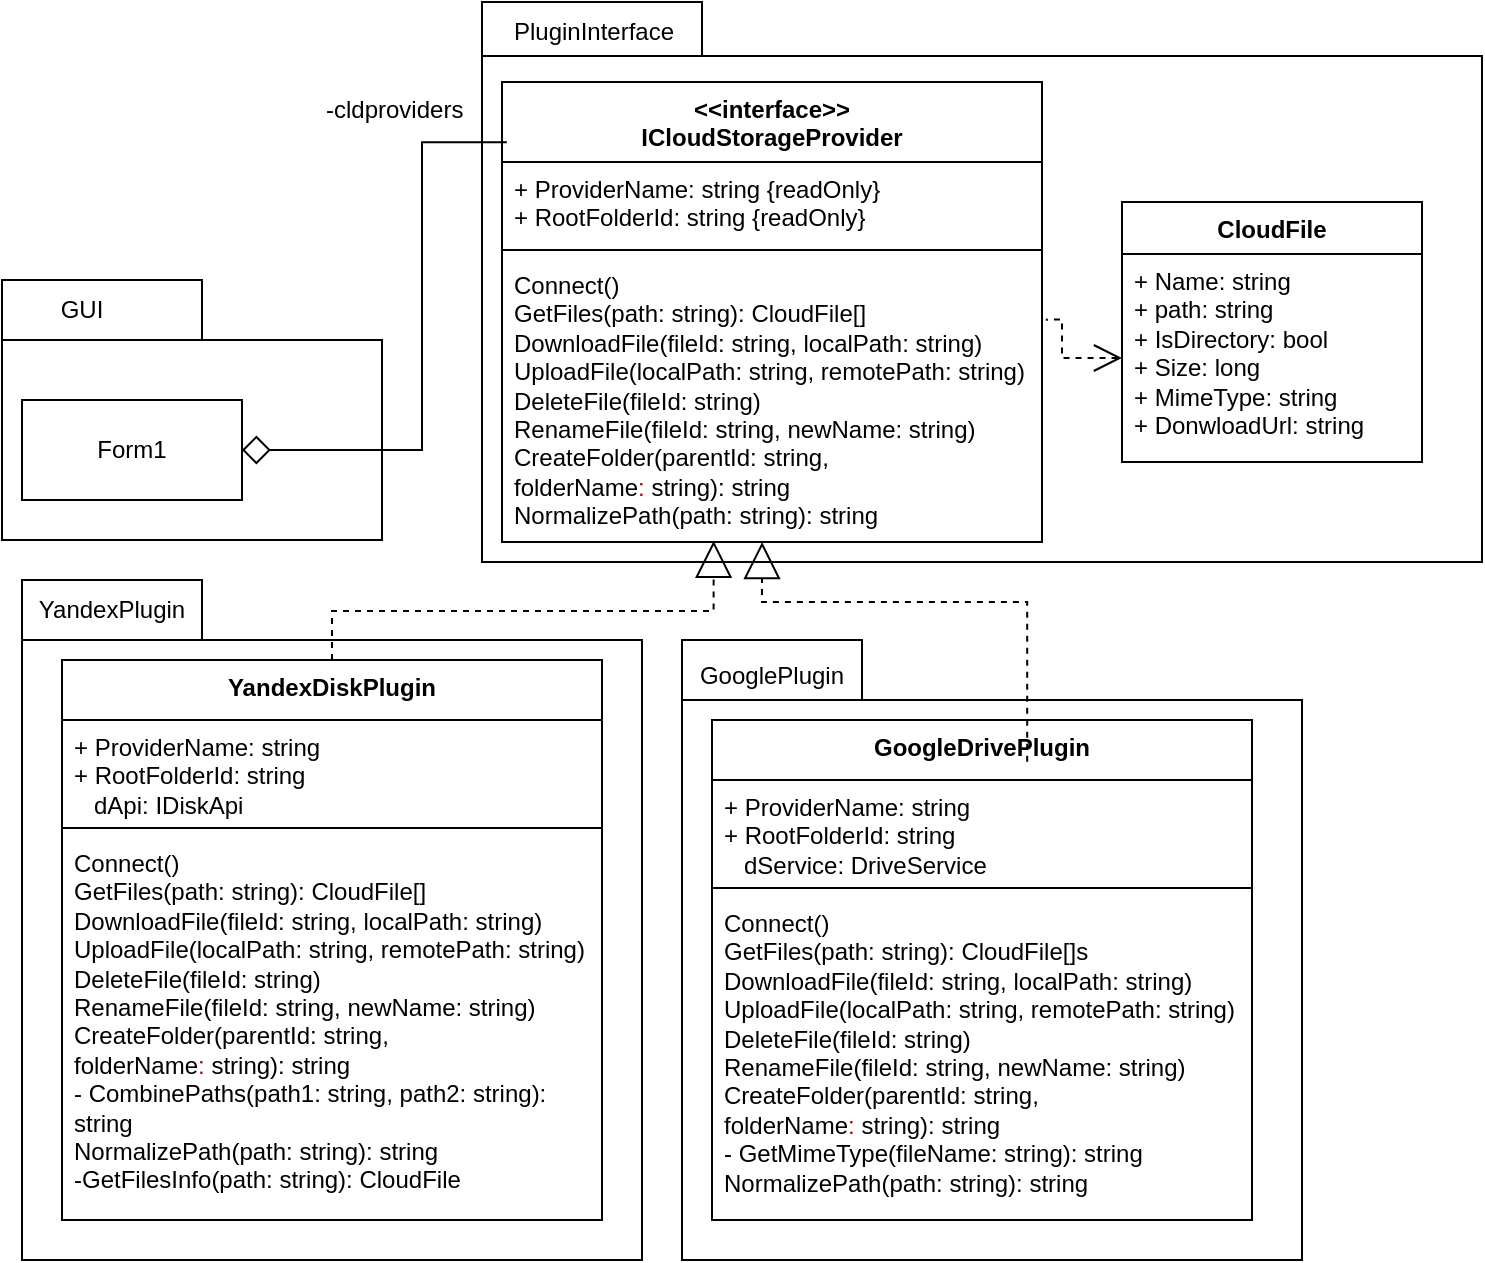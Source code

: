 <mxfile version="26.2.13">
  <diagram name="Page-1" id="b5b7bab2-c9e2-2cf4-8b2a-24fd1a2a6d21">
    <mxGraphModel dx="1667" dy="632" grid="0" gridSize="10" guides="1" tooltips="1" connect="1" arrows="1" fold="1" page="1" pageScale="1" pageWidth="827" pageHeight="1169" background="none" math="0" shadow="0">
      <root>
        <mxCell id="0" />
        <mxCell id="1" parent="0" />
        <mxCell id="MlvuX3eNkof-qoZ4F7d_-1" value="&lt;div&gt;&lt;br&gt;&lt;/div&gt;&lt;div&gt;&lt;br&gt;&lt;/div&gt;" style="shape=folder;fontStyle=1;spacingTop=10;tabWidth=100;tabHeight=30;tabPosition=left;html=1;whiteSpace=wrap;" vertex="1" parent="1">
          <mxGeometry x="31" y="599" width="190" height="130" as="geometry" />
        </mxCell>
        <mxCell id="MlvuX3eNkof-qoZ4F7d_-2" value="Form1" style="html=1;whiteSpace=wrap;" vertex="1" parent="1">
          <mxGeometry x="41" y="659" width="110" height="50" as="geometry" />
        </mxCell>
        <mxCell id="MlvuX3eNkof-qoZ4F7d_-4" value="&lt;div&gt;&lt;br&gt;&lt;/div&gt;&lt;div&gt;&lt;br&gt;&lt;/div&gt;" style="shape=folder;fontStyle=1;spacingTop=10;tabWidth=110;tabHeight=27;tabPosition=left;html=1;whiteSpace=wrap;" vertex="1" parent="1">
          <mxGeometry x="271" y="460" width="500" height="280" as="geometry" />
        </mxCell>
        <mxCell id="MlvuX3eNkof-qoZ4F7d_-5" value="&amp;lt;&amp;lt;interface&amp;gt;&amp;gt;&lt;div&gt;ICloudStorageProvider&lt;/div&gt;" style="swimlane;fontStyle=1;align=center;verticalAlign=top;childLayout=stackLayout;horizontal=1;startSize=40;horizontalStack=0;resizeParent=1;resizeParentMax=0;resizeLast=0;collapsible=1;marginBottom=0;whiteSpace=wrap;html=1;" vertex="1" parent="1">
          <mxGeometry x="281" y="500" width="270" height="230" as="geometry" />
        </mxCell>
        <mxCell id="MlvuX3eNkof-qoZ4F7d_-6" value="+ ProviderName: string {readOnly}&lt;div&gt;+ RootFolderId: string {readOnly}&lt;/div&gt;" style="text;strokeColor=none;fillColor=none;align=left;verticalAlign=top;spacingLeft=4;spacingRight=4;overflow=hidden;rotatable=0;points=[[0,0.5],[1,0.5]];portConstraint=eastwest;whiteSpace=wrap;html=1;" vertex="1" parent="MlvuX3eNkof-qoZ4F7d_-5">
          <mxGeometry y="40" width="270" height="40" as="geometry" />
        </mxCell>
        <mxCell id="MlvuX3eNkof-qoZ4F7d_-7" value="" style="line;strokeWidth=1;fillColor=none;align=left;verticalAlign=middle;spacingTop=-1;spacingLeft=3;spacingRight=3;rotatable=0;labelPosition=right;points=[];portConstraint=eastwest;strokeColor=inherit;" vertex="1" parent="MlvuX3eNkof-qoZ4F7d_-5">
          <mxGeometry y="80" width="270" height="8" as="geometry" />
        </mxCell>
        <mxCell id="MlvuX3eNkof-qoZ4F7d_-8" value="Connect()&lt;div&gt;GetFiles(path: string): CloudFile[]&lt;/div&gt;&lt;div&gt;DownloadFile(fileId: string,&amp;nbsp;localPath:&lt;font&gt;&amp;nbsp;&lt;/font&gt;string)&lt;/div&gt;&lt;div&gt;UploadFile(localPath: string,&amp;nbsp;remotePath:&lt;font&gt;&amp;nbsp;&lt;/font&gt;string)&lt;/div&gt;&lt;div&gt;DeleteFile(fileId: string)&lt;/div&gt;&lt;div&gt;&lt;div&gt;RenameFile(fileId: string,&amp;nbsp;newName:&lt;font color=&quot;rgba(0, 0, 0, 0)&quot;&gt;&amp;nbsp;&lt;/font&gt;string&lt;span style=&quot;background-color: transparent; color: light-dark(rgb(0, 0, 0), rgb(255, 255, 255));&quot;&gt;)&lt;/span&gt;&lt;/div&gt;&lt;div&gt;CreateFolder(parentId: string, folderName&lt;font color=&quot;#ba0000&quot;&gt;:&amp;nbsp;&lt;/font&gt;string): string&lt;/div&gt;&lt;div&gt;NormalizePath(path: string): string&lt;/div&gt;&lt;/div&gt;" style="text;strokeColor=none;fillColor=none;align=left;verticalAlign=top;spacingLeft=4;spacingRight=4;overflow=hidden;rotatable=0;points=[[0,0.5],[1,0.5]];portConstraint=eastwest;whiteSpace=wrap;html=1;" vertex="1" parent="MlvuX3eNkof-qoZ4F7d_-5">
          <mxGeometry y="88" width="270" height="142" as="geometry" />
        </mxCell>
        <mxCell id="MlvuX3eNkof-qoZ4F7d_-9" value="" style="shape=folder;fontStyle=1;spacingTop=10;tabWidth=90;tabHeight=30;tabPosition=left;html=1;whiteSpace=wrap;" vertex="1" parent="1">
          <mxGeometry x="41" y="749" width="310" height="340" as="geometry" />
        </mxCell>
        <mxCell id="MlvuX3eNkof-qoZ4F7d_-14" value="GUI" style="text;html=1;align=center;verticalAlign=middle;whiteSpace=wrap;rounded=0;" vertex="1" parent="1">
          <mxGeometry x="41" y="599" width="60" height="30" as="geometry" />
        </mxCell>
        <mxCell id="MlvuX3eNkof-qoZ4F7d_-15" value="PluginInterface" style="text;html=1;align=center;verticalAlign=middle;whiteSpace=wrap;rounded=0;" vertex="1" parent="1">
          <mxGeometry x="297" y="460" width="60" height="30" as="geometry" />
        </mxCell>
        <mxCell id="MlvuX3eNkof-qoZ4F7d_-16" value="YandexPlugin" style="text;html=1;align=center;verticalAlign=middle;whiteSpace=wrap;rounded=0;" vertex="1" parent="1">
          <mxGeometry x="56" y="749" width="60" height="30" as="geometry" />
        </mxCell>
        <mxCell id="MlvuX3eNkof-qoZ4F7d_-17" value="" style="shape=folder;fontStyle=1;spacingTop=10;tabWidth=90;tabHeight=30;tabPosition=left;html=1;whiteSpace=wrap;" vertex="1" parent="1">
          <mxGeometry x="371" y="779" width="310" height="310" as="geometry" />
        </mxCell>
        <mxCell id="MlvuX3eNkof-qoZ4F7d_-18" value="GooglePlugin&lt;div&gt;&lt;br&gt;&lt;/div&gt;" style="text;html=1;align=center;verticalAlign=middle;whiteSpace=wrap;rounded=0;" vertex="1" parent="1">
          <mxGeometry x="386" y="789" width="60" height="30" as="geometry" />
        </mxCell>
        <mxCell id="MlvuX3eNkof-qoZ4F7d_-19" style="edgeStyle=orthogonalEdgeStyle;rounded=0;orthogonalLoop=1;jettySize=auto;html=1;exitX=0.5;exitY=1;exitDx=0;exitDy=0;exitPerimeter=0;" edge="1" parent="1" source="MlvuX3eNkof-qoZ4F7d_-1" target="MlvuX3eNkof-qoZ4F7d_-1">
          <mxGeometry relative="1" as="geometry" />
        </mxCell>
        <mxCell id="MlvuX3eNkof-qoZ4F7d_-20" value="CloudFile" style="swimlane;fontStyle=1;align=center;verticalAlign=top;childLayout=stackLayout;horizontal=1;startSize=26;horizontalStack=0;resizeParent=1;resizeParentMax=0;resizeLast=0;collapsible=1;marginBottom=0;whiteSpace=wrap;html=1;" vertex="1" parent="1">
          <mxGeometry x="591" y="560" width="150" height="130" as="geometry" />
        </mxCell>
        <mxCell id="MlvuX3eNkof-qoZ4F7d_-21" value="+ Name: string&lt;div&gt;+ path:&amp;nbsp;&lt;span style=&quot;background-color: transparent; color: light-dark(rgb(0, 0, 0), rgb(255, 255, 255));&quot;&gt;string&lt;/span&gt;&lt;/div&gt;&lt;div&gt;+ IsDirectory: bool&lt;/div&gt;&lt;div&gt;+ Size: long&lt;/div&gt;&lt;div&gt;+ MimeType: string&lt;/div&gt;&lt;div&gt;+ DonwloadUrl: string&lt;/div&gt;&lt;div&gt;&lt;br&gt;&lt;/div&gt;" style="text;strokeColor=none;fillColor=none;align=left;verticalAlign=top;spacingLeft=4;spacingRight=4;overflow=hidden;rotatable=0;points=[[0,0.5],[1,0.5]];portConstraint=eastwest;whiteSpace=wrap;html=1;" vertex="1" parent="MlvuX3eNkof-qoZ4F7d_-20">
          <mxGeometry y="26" width="150" height="104" as="geometry" />
        </mxCell>
        <mxCell id="MlvuX3eNkof-qoZ4F7d_-24" value="GoogleDrivePlugin" style="swimlane;fontStyle=1;align=center;verticalAlign=top;childLayout=stackLayout;horizontal=1;startSize=30;horizontalStack=0;resizeParent=1;resizeParentMax=0;resizeLast=0;collapsible=1;marginBottom=0;whiteSpace=wrap;html=1;" vertex="1" parent="1">
          <mxGeometry x="386" y="819" width="270" height="250" as="geometry" />
        </mxCell>
        <mxCell id="MlvuX3eNkof-qoZ4F7d_-25" value="+ ProviderName: string&lt;div&gt;+ RootFolderId: string&lt;/div&gt;&lt;div&gt;&amp;nbsp; &amp;nbsp;dService:&amp;nbsp;DriveService&lt;/div&gt;&lt;div&gt;&lt;br&gt;&lt;/div&gt;" style="text;strokeColor=none;fillColor=none;align=left;verticalAlign=top;spacingLeft=4;spacingRight=4;overflow=hidden;rotatable=0;points=[[0,0.5],[1,0.5]];portConstraint=eastwest;whiteSpace=wrap;html=1;" vertex="1" parent="MlvuX3eNkof-qoZ4F7d_-24">
          <mxGeometry y="30" width="270" height="50" as="geometry" />
        </mxCell>
        <mxCell id="MlvuX3eNkof-qoZ4F7d_-26" value="" style="line;strokeWidth=1;fillColor=none;align=left;verticalAlign=middle;spacingTop=-1;spacingLeft=3;spacingRight=3;rotatable=0;labelPosition=right;points=[];portConstraint=eastwest;strokeColor=inherit;" vertex="1" parent="MlvuX3eNkof-qoZ4F7d_-24">
          <mxGeometry y="80" width="270" height="8" as="geometry" />
        </mxCell>
        <mxCell id="MlvuX3eNkof-qoZ4F7d_-27" value="Connect()&lt;div&gt;GetFiles(path: string): CloudFile[]s&lt;/div&gt;&lt;div&gt;DownloadFile(fileId: string,&amp;nbsp;localPath:&lt;font&gt;&amp;nbsp;&lt;/font&gt;string)&lt;/div&gt;&lt;div&gt;UploadFile(localPath: string,&amp;nbsp;remotePath:&lt;font&gt;&amp;nbsp;&lt;/font&gt;string)&lt;/div&gt;&lt;div&gt;DeleteFile(fileId: string)&lt;/div&gt;&lt;div&gt;&lt;div&gt;RenameFile(fileId: string,&amp;nbsp;newName:&lt;font color=&quot;rgba(0, 0, 0, 0)&quot;&gt;&amp;nbsp;&lt;/font&gt;string&lt;span style=&quot;background-color: transparent; color: light-dark(rgb(0, 0, 0), rgb(255, 255, 255));&quot;&gt;)&lt;/span&gt;&lt;/div&gt;&lt;div&gt;CreateFolder(parentId: string, folderName&lt;font color=&quot;#ba0000&quot;&gt;:&amp;nbsp;&lt;/font&gt;string): string&lt;/div&gt;&lt;div&gt;- GetMimeType&lt;span style=&quot;background-color: transparent; color: light-dark(rgb(0, 0, 0), rgb(255, 255, 255));&quot;&gt;(fileName: string): string&lt;/span&gt;&lt;/div&gt;&lt;div&gt;NormalizePath(path: string): string&lt;/div&gt;&lt;/div&gt;" style="text;strokeColor=none;fillColor=none;align=left;verticalAlign=top;spacingLeft=4;spacingRight=4;overflow=hidden;rotatable=0;points=[[0,0.5],[1,0.5]];portConstraint=eastwest;whiteSpace=wrap;html=1;" vertex="1" parent="MlvuX3eNkof-qoZ4F7d_-24">
          <mxGeometry y="88" width="270" height="162" as="geometry" />
        </mxCell>
        <mxCell id="MlvuX3eNkof-qoZ4F7d_-28" value="YandexDiskPlugin" style="swimlane;fontStyle=1;align=center;verticalAlign=top;childLayout=stackLayout;horizontal=1;startSize=30;horizontalStack=0;resizeParent=1;resizeParentMax=0;resizeLast=0;collapsible=1;marginBottom=0;whiteSpace=wrap;html=1;" vertex="1" parent="1">
          <mxGeometry x="61" y="789" width="270" height="280" as="geometry" />
        </mxCell>
        <mxCell id="MlvuX3eNkof-qoZ4F7d_-29" value="+ ProviderName: string&lt;div&gt;+ RootFolderId: string&lt;/div&gt;&lt;div&gt;&amp;nbsp; &amp;nbsp;dApi:&amp;nbsp;IDiskApi&lt;/div&gt;&lt;div&gt;&lt;br&gt;&lt;/div&gt;" style="text;strokeColor=none;fillColor=none;align=left;verticalAlign=top;spacingLeft=4;spacingRight=4;overflow=hidden;rotatable=0;points=[[0,0.5],[1,0.5]];portConstraint=eastwest;whiteSpace=wrap;html=1;" vertex="1" parent="MlvuX3eNkof-qoZ4F7d_-28">
          <mxGeometry y="30" width="270" height="50" as="geometry" />
        </mxCell>
        <mxCell id="MlvuX3eNkof-qoZ4F7d_-30" value="" style="line;strokeWidth=1;fillColor=none;align=left;verticalAlign=middle;spacingTop=-1;spacingLeft=3;spacingRight=3;rotatable=0;labelPosition=right;points=[];portConstraint=eastwest;strokeColor=inherit;" vertex="1" parent="MlvuX3eNkof-qoZ4F7d_-28">
          <mxGeometry y="80" width="270" height="8" as="geometry" />
        </mxCell>
        <mxCell id="MlvuX3eNkof-qoZ4F7d_-31" value="Connect()&lt;div&gt;GetFiles(path: string): CloudFile[]&lt;/div&gt;&lt;div&gt;DownloadFile(fileId: string,&amp;nbsp;localPath:&lt;font&gt;&amp;nbsp;&lt;/font&gt;string)&lt;/div&gt;&lt;div&gt;UploadFile(localPath: string,&amp;nbsp;remotePath:&lt;font&gt;&amp;nbsp;&lt;/font&gt;string)&lt;/div&gt;&lt;div&gt;DeleteFile(fileId: string)&lt;/div&gt;&lt;div&gt;&lt;div&gt;RenameFile(fileId: string,&amp;nbsp;newName:&lt;font color=&quot;rgba(0, 0, 0, 0)&quot;&gt;&amp;nbsp;&lt;/font&gt;string&lt;span style=&quot;background-color: transparent; color: light-dark(rgb(0, 0, 0), rgb(255, 255, 255));&quot;&gt;)&lt;/span&gt;&lt;/div&gt;&lt;div&gt;CreateFolder(parentId: string, folderName&lt;font color=&quot;#ba0000&quot;&gt;:&amp;nbsp;&lt;/font&gt;string): string&lt;/div&gt;&lt;div&gt;- CombinePaths&lt;span style=&quot;background-color: transparent; color: light-dark(rgb(0, 0, 0), rgb(255, 255, 255));&quot;&gt;(path1: string,&amp;nbsp;&lt;/span&gt;&lt;span style=&quot;background-color: transparent; color: light-dark(rgb(0, 0, 0), rgb(255, 255, 255));&quot;&gt;path2: string&lt;/span&gt;&lt;span style=&quot;background-color: transparent; color: light-dark(rgb(0, 0, 0), rgb(255, 255, 255));&quot;&gt;): string&lt;/span&gt;&lt;/div&gt;&lt;div&gt;NormalizePath(path: string): string&lt;/div&gt;&lt;/div&gt;&lt;div&gt;-GetFilesInfo(path: string): CloudFile&lt;/div&gt;" style="text;strokeColor=none;fillColor=none;align=left;verticalAlign=top;spacingLeft=4;spacingRight=4;overflow=hidden;rotatable=0;points=[[0,0.5],[1,0.5]];portConstraint=eastwest;whiteSpace=wrap;html=1;" vertex="1" parent="MlvuX3eNkof-qoZ4F7d_-28">
          <mxGeometry y="88" width="270" height="192" as="geometry" />
        </mxCell>
        <mxCell id="MlvuX3eNkof-qoZ4F7d_-34" style="edgeStyle=orthogonalEdgeStyle;rounded=0;orthogonalLoop=1;jettySize=auto;html=1;entryX=0.472;entryY=0.994;entryDx=0;entryDy=0;entryPerimeter=0;endArrow=block;endFill=0;endSize=16;dashed=1;" edge="1" parent="1">
          <mxGeometry relative="1" as="geometry">
            <mxPoint x="543.6" y="839.85" as="sourcePoint" />
            <mxPoint x="411.04" y="729.998" as="targetPoint" />
            <Array as="points">
              <mxPoint x="544" y="760" />
              <mxPoint x="411" y="760" />
            </Array>
          </mxGeometry>
        </mxCell>
        <mxCell id="MlvuX3eNkof-qoZ4F7d_-36" style="edgeStyle=orthogonalEdgeStyle;rounded=0;orthogonalLoop=1;jettySize=auto;html=1;entryX=0.392;entryY=0.996;entryDx=0;entryDy=0;entryPerimeter=0;endArrow=block;endFill=0;strokeWidth=1;endSize=16;dashed=1;" edge="1" parent="1" source="MlvuX3eNkof-qoZ4F7d_-28" target="MlvuX3eNkof-qoZ4F7d_-8">
          <mxGeometry relative="1" as="geometry" />
        </mxCell>
        <mxCell id="MlvuX3eNkof-qoZ4F7d_-38" style="edgeStyle=orthogonalEdgeStyle;rounded=0;orthogonalLoop=1;jettySize=auto;html=1;entryX=1.007;entryY=0.217;entryDx=0;entryDy=0;entryPerimeter=0;startArrow=open;startFill=0;endArrow=none;endSize=6;startSize=12;dashed=1;" edge="1" parent="1" source="MlvuX3eNkof-qoZ4F7d_-21" target="MlvuX3eNkof-qoZ4F7d_-8">
          <mxGeometry relative="1" as="geometry" />
        </mxCell>
        <mxCell id="MlvuX3eNkof-qoZ4F7d_-39" style="edgeStyle=orthogonalEdgeStyle;rounded=0;orthogonalLoop=1;jettySize=auto;html=1;entryX=0.009;entryY=0.131;entryDx=0;entryDy=0;entryPerimeter=0;endArrow=none;endFill=0;endSize=12;startFill=0;startArrow=diamond;startSize=12;" edge="1" parent="1" source="MlvuX3eNkof-qoZ4F7d_-2" target="MlvuX3eNkof-qoZ4F7d_-5">
          <mxGeometry relative="1" as="geometry">
            <Array as="points">
              <mxPoint x="241" y="684" />
              <mxPoint x="241" y="530" />
            </Array>
          </mxGeometry>
        </mxCell>
        <mxCell id="MlvuX3eNkof-qoZ4F7d_-40" value="-cldproviders" style="text;whiteSpace=wrap;" vertex="1" parent="1">
          <mxGeometry x="191" y="500" width="100" height="40" as="geometry" />
        </mxCell>
      </root>
    </mxGraphModel>
  </diagram>
</mxfile>
